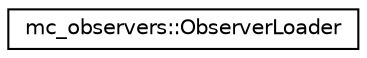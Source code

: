 digraph "Graphical Class Hierarchy"
{
 // INTERACTIVE_SVG=YES
  edge [fontname="Helvetica",fontsize="10",labelfontname="Helvetica",labelfontsize="10"];
  node [fontname="Helvetica",fontsize="10",shape=record];
  rankdir="LR";
  Node0 [label="mc_observers::ObserverLoader",height=0.2,width=0.4,color="black", fillcolor="white", style="filled",URL="$structmc__observers_1_1ObserverLoader.html",tooltip="Load Observer instances from shared libraries. "];
}

